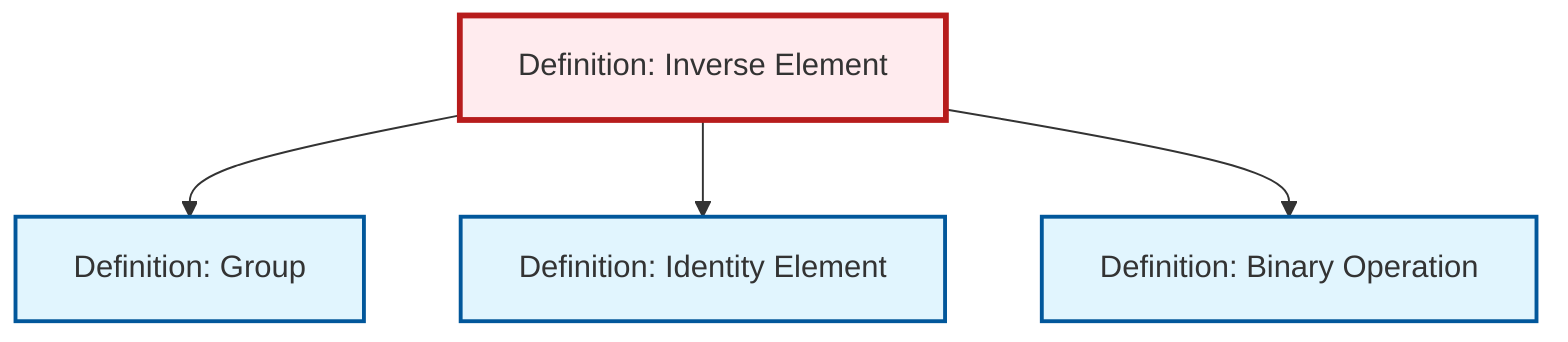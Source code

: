 graph TD
    classDef definition fill:#e1f5fe,stroke:#01579b,stroke-width:2px
    classDef theorem fill:#f3e5f5,stroke:#4a148c,stroke-width:2px
    classDef axiom fill:#fff3e0,stroke:#e65100,stroke-width:2px
    classDef example fill:#e8f5e9,stroke:#1b5e20,stroke-width:2px
    classDef current fill:#ffebee,stroke:#b71c1c,stroke-width:3px
    def-binary-operation["Definition: Binary Operation"]:::definition
    def-identity-element["Definition: Identity Element"]:::definition
    def-group["Definition: Group"]:::definition
    def-inverse-element["Definition: Inverse Element"]:::definition
    def-inverse-element --> def-group
    def-inverse-element --> def-identity-element
    def-inverse-element --> def-binary-operation
    class def-inverse-element current